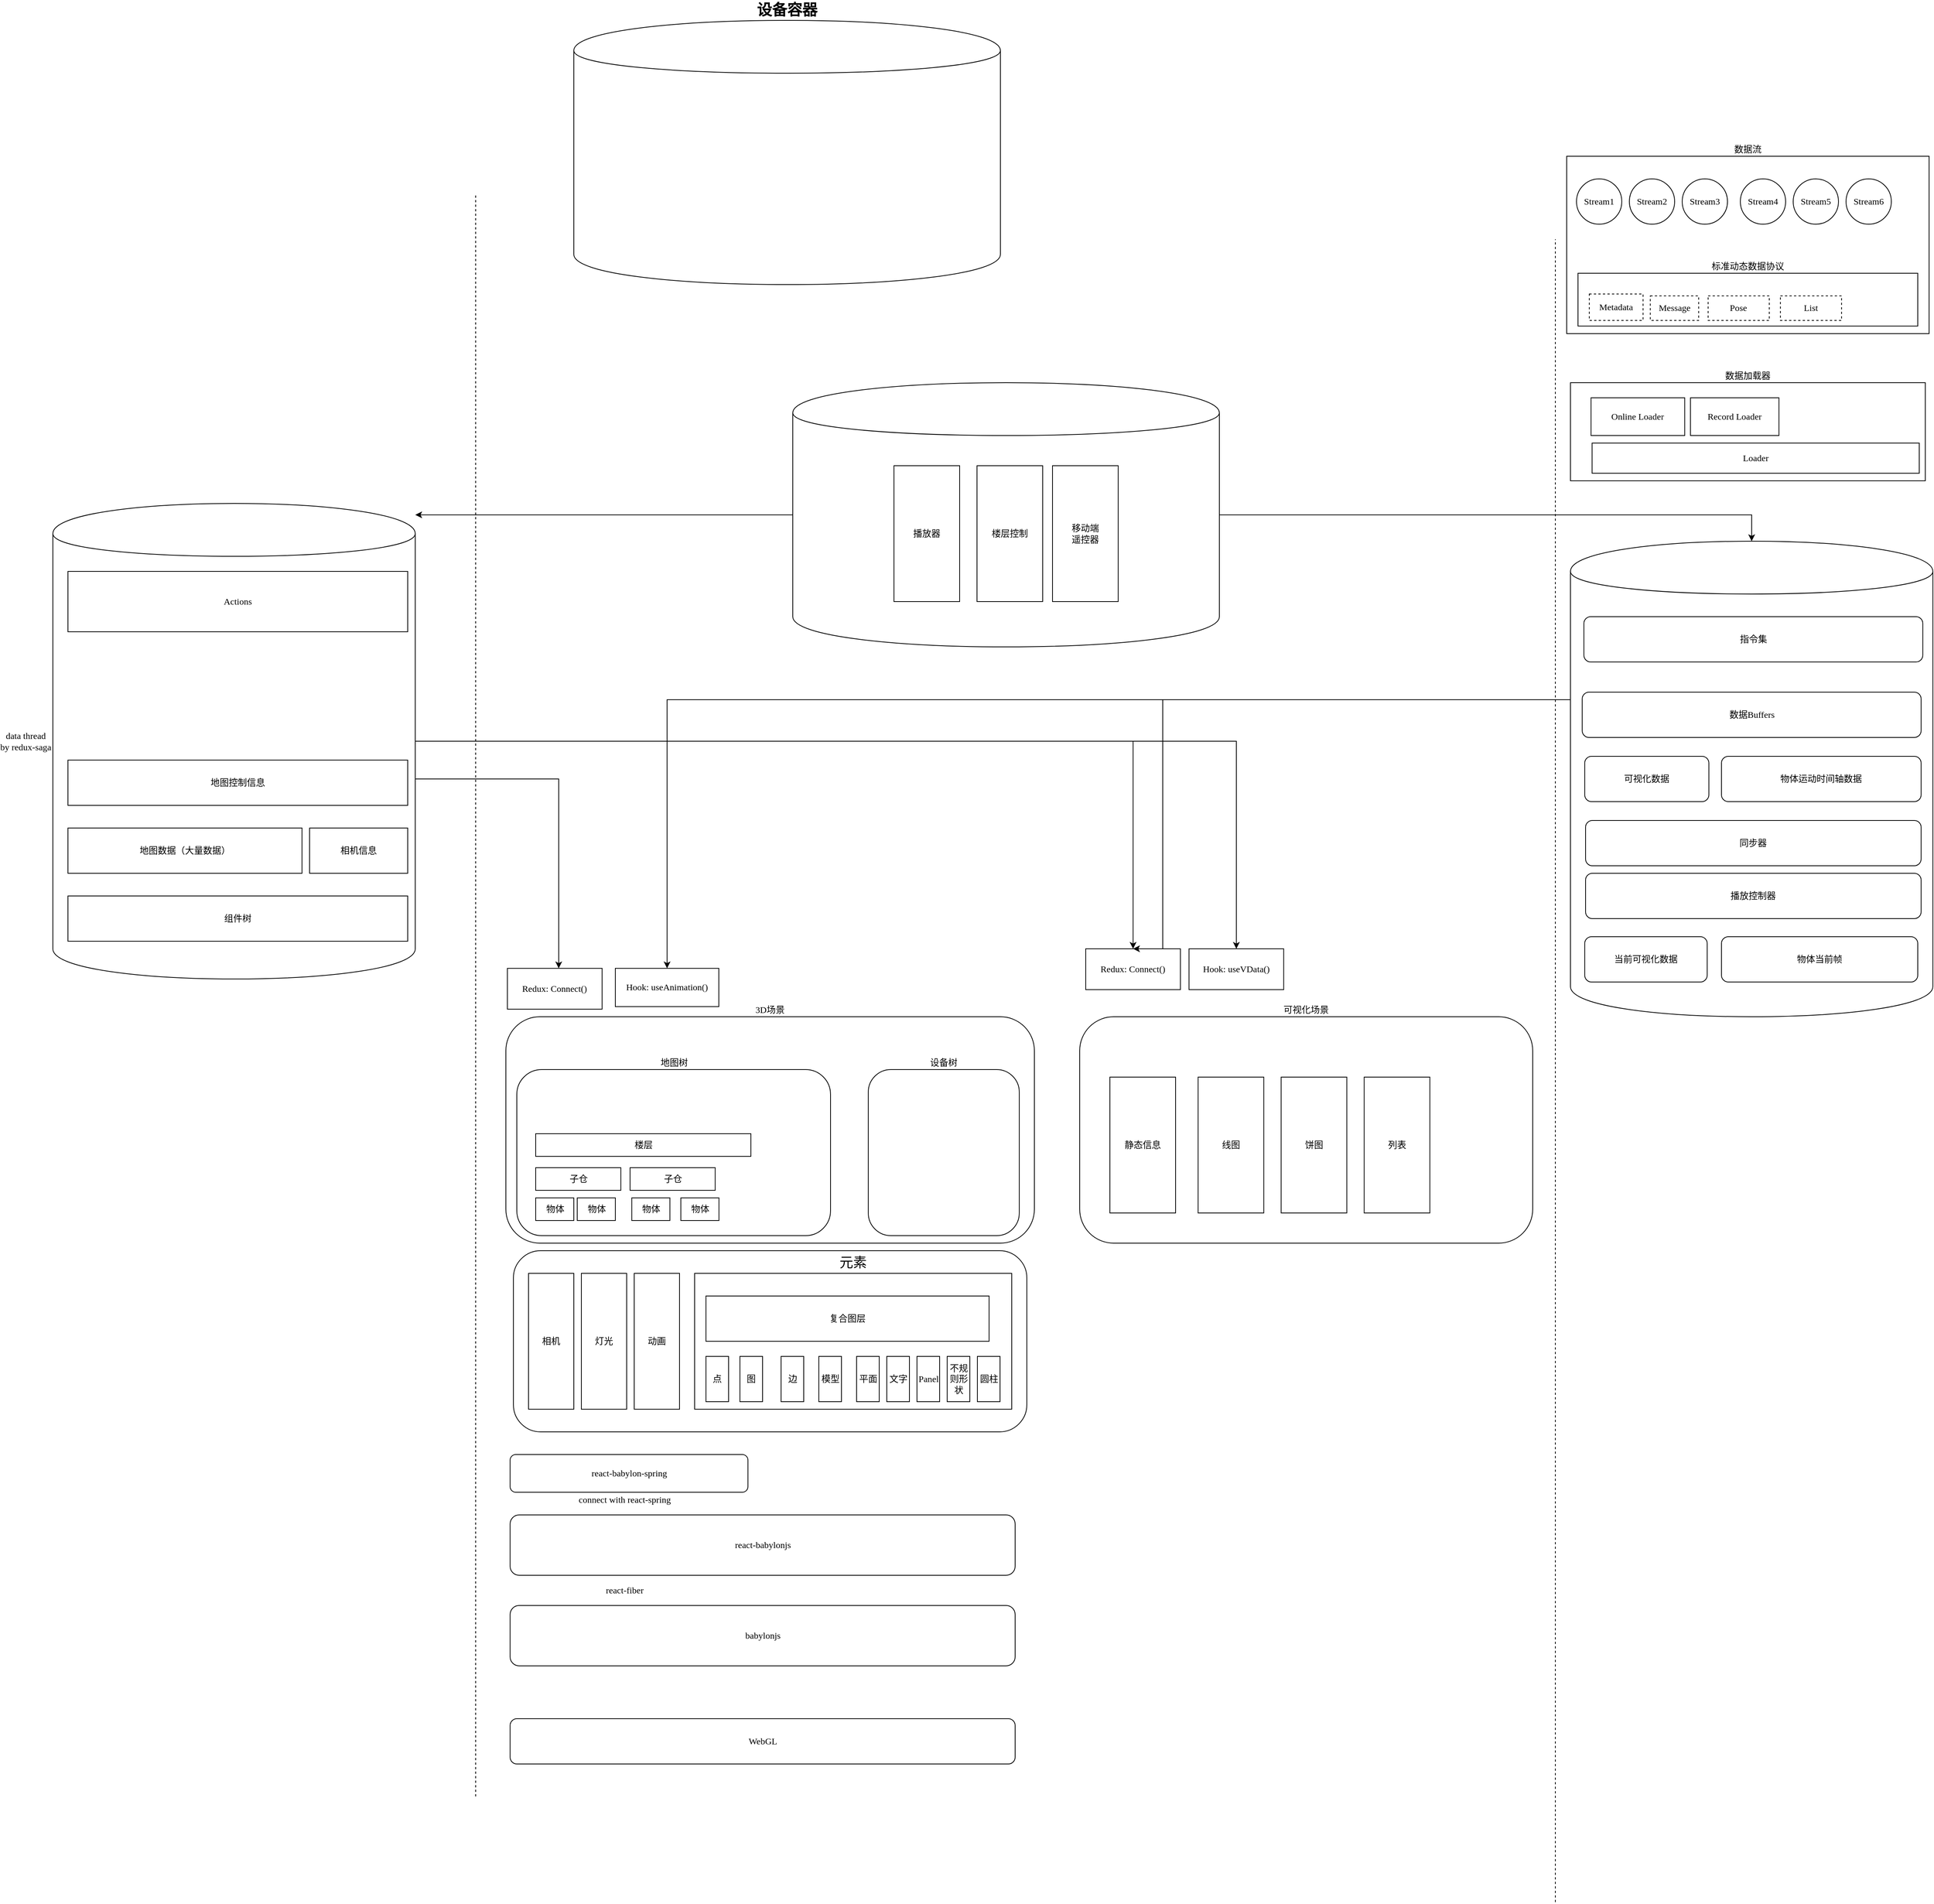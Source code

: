 <mxfile version="12.9.4" type="github">
  <diagram id="kbm905aHLV5Dr9nUJAch" name="Page-1">
    <mxGraphModel dx="4403" dy="2666" grid="1" gridSize="10" guides="1" tooltips="1" connect="1" arrows="1" fold="1" page="1" pageScale="1" pageWidth="827" pageHeight="1169" math="0" shadow="0">
      <root>
        <mxCell id="0" />
        <mxCell id="1" parent="0" />
        <mxCell id="G_mRowMAx6_Zk3fWA19y-172" value="可视化场景" style="rounded=1;whiteSpace=wrap;html=1;labelPosition=center;verticalLabelPosition=top;align=center;verticalAlign=bottom;fontFamily=Verdana;" parent="1" vertex="1">
          <mxGeometry x="340" y="270" width="600" height="300" as="geometry" />
        </mxCell>
        <mxCell id="G_mRowMAx6_Zk3fWA19y-164" value="3D场景" style="rounded=1;whiteSpace=wrap;html=1;labelPosition=center;verticalLabelPosition=top;align=center;verticalAlign=bottom;fontFamily=Verdana;" parent="1" vertex="1">
          <mxGeometry x="-420" y="270" width="700" height="300" as="geometry" />
        </mxCell>
        <mxCell id="G_mRowMAx6_Zk3fWA19y-107" value="地图树" style="rounded=1;whiteSpace=wrap;html=1;labelPosition=center;verticalLabelPosition=top;align=center;verticalAlign=bottom;fontFamily=Verdana;" parent="1" vertex="1">
          <mxGeometry x="-405.5" y="340" width="415.5" height="220" as="geometry" />
        </mxCell>
        <mxCell id="UeCTLoyQdsgvgEPBuvyG-19" value="" style="group;fontFamily=Verdana;" parent="1" vertex="1" connectable="0">
          <mxGeometry x="-490" y="510" width="760" height="310" as="geometry" />
        </mxCell>
        <mxCell id="Kp7RcIrqSu2gTxTqtwUE-7" value="" style="rounded=1;whiteSpace=wrap;html=1;fontFamily=Verdana;" parent="UeCTLoyQdsgvgEPBuvyG-19" vertex="1">
          <mxGeometry x="80" y="70" width="680" height="240" as="geometry" />
        </mxCell>
        <mxCell id="Kp7RcIrqSu2gTxTqtwUE-17" value="相机" style="rounded=0;whiteSpace=wrap;html=1;fontSize=12;fontFamily=Verdana;" parent="UeCTLoyQdsgvgEPBuvyG-19" vertex="1">
          <mxGeometry x="100" y="100" width="60" height="180" as="geometry" />
        </mxCell>
        <mxCell id="Kp7RcIrqSu2gTxTqtwUE-18" value="灯光" style="rounded=0;whiteSpace=wrap;html=1;fontSize=12;fontFamily=Verdana;" parent="UeCTLoyQdsgvgEPBuvyG-19" vertex="1">
          <mxGeometry x="170" y="100" width="60" height="180" as="geometry" />
        </mxCell>
        <mxCell id="Kp7RcIrqSu2gTxTqtwUE-21" value="元素" style="rounded=0;whiteSpace=wrap;html=1;fontSize=18;labelPosition=center;verticalLabelPosition=top;align=center;verticalAlign=bottom;fontFamily=Verdana;" parent="UeCTLoyQdsgvgEPBuvyG-19" vertex="1">
          <mxGeometry x="320" y="100" width="420" height="180" as="geometry" />
        </mxCell>
        <mxCell id="Kp7RcIrqSu2gTxTqtwUE-28" value="图" style="rounded=0;whiteSpace=wrap;html=1;fontSize=12;fontFamily=Verdana;" parent="UeCTLoyQdsgvgEPBuvyG-19" vertex="1">
          <mxGeometry x="380" y="210" width="30" height="60" as="geometry" />
        </mxCell>
        <mxCell id="Kp7RcIrqSu2gTxTqtwUE-29" value="边" style="rounded=0;whiteSpace=wrap;html=1;fontSize=12;fontFamily=Verdana;" parent="UeCTLoyQdsgvgEPBuvyG-19" vertex="1">
          <mxGeometry x="434.5" y="210" width="30" height="60" as="geometry" />
        </mxCell>
        <mxCell id="Kp7RcIrqSu2gTxTqtwUE-32" value="模型" style="rounded=0;whiteSpace=wrap;html=1;fontSize=12;fontFamily=Verdana;" parent="UeCTLoyQdsgvgEPBuvyG-19" vertex="1">
          <mxGeometry x="484.5" y="210" width="30" height="60" as="geometry" />
        </mxCell>
        <mxCell id="Kp7RcIrqSu2gTxTqtwUE-37" value="点" style="rounded=0;whiteSpace=wrap;html=1;fontSize=12;fontFamily=Verdana;" parent="UeCTLoyQdsgvgEPBuvyG-19" vertex="1">
          <mxGeometry x="335" y="210" width="30" height="60" as="geometry" />
        </mxCell>
        <mxCell id="Kp7RcIrqSu2gTxTqtwUE-111" value="动画" style="rounded=0;whiteSpace=wrap;html=1;fontSize=12;fontFamily=Verdana;" parent="UeCTLoyQdsgvgEPBuvyG-19" vertex="1">
          <mxGeometry x="240" y="100" width="60" height="180" as="geometry" />
        </mxCell>
        <mxCell id="G_mRowMAx6_Zk3fWA19y-62" value="平面" style="rounded=0;whiteSpace=wrap;html=1;fontSize=12;fontFamily=Verdana;" parent="UeCTLoyQdsgvgEPBuvyG-19" vertex="1">
          <mxGeometry x="534.5" y="210" width="30" height="60" as="geometry" />
        </mxCell>
        <mxCell id="G_mRowMAx6_Zk3fWA19y-63" value="文字" style="rounded=0;whiteSpace=wrap;html=1;fontSize=12;fontFamily=Verdana;" parent="UeCTLoyQdsgvgEPBuvyG-19" vertex="1">
          <mxGeometry x="574.5" y="210" width="30" height="60" as="geometry" />
        </mxCell>
        <mxCell id="G_mRowMAx6_Zk3fWA19y-81" value="Panel" style="rounded=0;whiteSpace=wrap;html=1;fontSize=12;fontFamily=Verdana;" parent="UeCTLoyQdsgvgEPBuvyG-19" vertex="1">
          <mxGeometry x="614.5" y="210" width="30" height="60" as="geometry" />
        </mxCell>
        <mxCell id="G_mRowMAx6_Zk3fWA19y-82" value="不规则形状" style="rounded=0;whiteSpace=wrap;html=1;fontSize=12;fontFamily=Verdana;" parent="UeCTLoyQdsgvgEPBuvyG-19" vertex="1">
          <mxGeometry x="654.5" y="210" width="30" height="60" as="geometry" />
        </mxCell>
        <mxCell id="G_mRowMAx6_Zk3fWA19y-86" value="复合图层" style="rounded=0;whiteSpace=wrap;html=1;fontSize=12;fontFamily=Verdana;" parent="UeCTLoyQdsgvgEPBuvyG-19" vertex="1">
          <mxGeometry x="335" y="130" width="375" height="60" as="geometry" />
        </mxCell>
        <mxCell id="G_mRowMAx6_Zk3fWA19y-106" value="圆柱" style="rounded=0;whiteSpace=wrap;html=1;fontSize=12;fontFamily=Verdana;" parent="UeCTLoyQdsgvgEPBuvyG-19" vertex="1">
          <mxGeometry x="694.5" y="210" width="30" height="60" as="geometry" />
        </mxCell>
        <mxCell id="G_mRowMAx6_Zk3fWA19y-39" value="react-babylonjs" style="rounded=1;whiteSpace=wrap;html=1;fontFamily=Verdana;" parent="1" vertex="1">
          <mxGeometry x="-414.37" y="930" width="668.87" height="80" as="geometry" />
        </mxCell>
        <mxCell id="G_mRowMAx6_Zk3fWA19y-40" value="react-babylon-spring" style="rounded=1;whiteSpace=wrap;html=1;fontFamily=Verdana;" parent="1" vertex="1">
          <mxGeometry x="-414.37" y="850" width="315" height="50" as="geometry" />
        </mxCell>
        <mxCell id="G_mRowMAx6_Zk3fWA19y-41" value="babylonjs" style="rounded=1;whiteSpace=wrap;html=1;fontFamily=Verdana;" parent="1" vertex="1">
          <mxGeometry x="-414.37" y="1050" width="668.87" height="80" as="geometry" />
        </mxCell>
        <mxCell id="G_mRowMAx6_Zk3fWA19y-43" value="WebGL" style="rounded=1;whiteSpace=wrap;html=1;fontFamily=Verdana;" parent="1" vertex="1">
          <mxGeometry x="-414.37" y="1200" width="668.87" height="60" as="geometry" />
        </mxCell>
        <mxCell id="G_mRowMAx6_Zk3fWA19y-64" value="react-fiber" style="text;html=1;align=center;verticalAlign=middle;resizable=0;points=[];autosize=1;fontFamily=Verdana;" parent="1" vertex="1">
          <mxGeometry x="-303.25" y="1020" width="80" height="20" as="geometry" />
        </mxCell>
        <mxCell id="G_mRowMAx6_Zk3fWA19y-85" value="connect with react-spring" style="text;html=1;align=center;verticalAlign=middle;resizable=0;points=[];autosize=1;fontFamily=Verdana;" parent="1" vertex="1">
          <mxGeometry x="-348.25" y="900" width="170" height="20" as="geometry" />
        </mxCell>
        <mxCell id="Kp7RcIrqSu2gTxTqtwUE-27" value="楼层" style="rounded=0;whiteSpace=wrap;html=1;fontSize=12;fontFamily=Verdana;" parent="1" vertex="1">
          <mxGeometry x="-380.5" y="425" width="285" height="30" as="geometry" />
        </mxCell>
        <mxCell id="Kp7RcIrqSu2gTxTqtwUE-30" value="子仓" style="rounded=0;whiteSpace=wrap;html=1;fontSize=12;fontFamily=Verdana;" parent="1" vertex="1">
          <mxGeometry x="-380.5" y="470" width="112.75" height="30" as="geometry" />
        </mxCell>
        <mxCell id="G_mRowMAx6_Zk3fWA19y-111" value="设备树" style="rounded=1;whiteSpace=wrap;html=1;labelPosition=center;verticalLabelPosition=top;align=center;verticalAlign=bottom;fontFamily=Verdana;" parent="1" vertex="1">
          <mxGeometry x="60" y="340" width="200" height="220" as="geometry" />
        </mxCell>
        <mxCell id="G_mRowMAx6_Zk3fWA19y-113" value="子仓" style="rounded=0;whiteSpace=wrap;html=1;fontSize=12;fontFamily=Verdana;" parent="1" vertex="1">
          <mxGeometry x="-255.5" y="470" width="112.75" height="30" as="geometry" />
        </mxCell>
        <mxCell id="G_mRowMAx6_Zk3fWA19y-140" value="物体" style="rounded=0;whiteSpace=wrap;html=1;fontSize=12;fontFamily=Verdana;" parent="1" vertex="1">
          <mxGeometry x="-380.5" y="510" width="50.5" height="30" as="geometry" />
        </mxCell>
        <mxCell id="G_mRowMAx6_Zk3fWA19y-141" value="物体" style="rounded=0;whiteSpace=wrap;html=1;fontSize=12;fontFamily=Verdana;" parent="1" vertex="1">
          <mxGeometry x="-325.5" y="510" width="50.5" height="30" as="geometry" />
        </mxCell>
        <mxCell id="G_mRowMAx6_Zk3fWA19y-142" value="物体" style="rounded=0;whiteSpace=wrap;html=1;fontSize=12;fontFamily=Verdana;" parent="1" vertex="1">
          <mxGeometry x="-253.25" y="510" width="50.5" height="30" as="geometry" />
        </mxCell>
        <mxCell id="G_mRowMAx6_Zk3fWA19y-144" value="物体" style="rounded=0;whiteSpace=wrap;html=1;fontSize=12;fontFamily=Verdana;" parent="1" vertex="1">
          <mxGeometry x="-188.25" y="510" width="50.5" height="30" as="geometry" />
        </mxCell>
        <mxCell id="G_mRowMAx6_Zk3fWA19y-153" value="" style="group;fontFamily=Verdana;" parent="1" vertex="1" connectable="0">
          <mxGeometry x="-1020" y="-410" width="480" height="630" as="geometry" />
        </mxCell>
        <mxCell id="G_mRowMAx6_Zk3fWA19y-114" value="&lt;div style=&quot;text-align: center&quot;&gt;&lt;span&gt;data thread&lt;/span&gt;&lt;/div&gt;&lt;div style=&quot;text-align: center&quot;&gt;&lt;span&gt;by redux-saga&lt;/span&gt;&lt;/div&gt;" style="shape=cylinder;whiteSpace=wrap;html=1;boundedLbl=1;backgroundOutline=1;labelPosition=left;verticalLabelPosition=middle;align=right;verticalAlign=middle;fontFamily=Verdana;" parent="G_mRowMAx6_Zk3fWA19y-153" vertex="1">
          <mxGeometry width="480" height="630" as="geometry" />
        </mxCell>
        <mxCell id="G_mRowMAx6_Zk3fWA19y-110" value="地图数据（大量数据）" style="rounded=0;whiteSpace=wrap;html=1;fontSize=12;fontFamily=Verdana;" parent="G_mRowMAx6_Zk3fWA19y-153" vertex="1">
          <mxGeometry x="20" y="430" width="310" height="60" as="geometry" />
        </mxCell>
        <mxCell id="G_mRowMAx6_Zk3fWA19y-117" value="组件树" style="rounded=0;whiteSpace=wrap;html=1;fontSize=12;fontFamily=Verdana;" parent="G_mRowMAx6_Zk3fWA19y-153" vertex="1">
          <mxGeometry x="20" y="520" width="450" height="60" as="geometry" />
        </mxCell>
        <mxCell id="G_mRowMAx6_Zk3fWA19y-119" value="Actions" style="rounded=0;whiteSpace=wrap;html=1;fontFamily=Verdana;" parent="G_mRowMAx6_Zk3fWA19y-153" vertex="1">
          <mxGeometry x="20" y="90" width="450" height="80" as="geometry" />
        </mxCell>
        <mxCell id="G_mRowMAx6_Zk3fWA19y-120" value="相机信息" style="rounded=0;whiteSpace=wrap;html=1;fontSize=12;fontFamily=Verdana;" parent="G_mRowMAx6_Zk3fWA19y-153" vertex="1">
          <mxGeometry x="340" y="430" width="130" height="60" as="geometry" />
        </mxCell>
        <mxCell id="G_mRowMAx6_Zk3fWA19y-121" value="地图控制信息" style="rounded=0;whiteSpace=wrap;html=1;fontSize=12;fontFamily=Verdana;" parent="G_mRowMAx6_Zk3fWA19y-153" vertex="1">
          <mxGeometry x="20" y="340" width="450" height="60" as="geometry" />
        </mxCell>
        <mxCell id="G_mRowMAx6_Zk3fWA19y-154" value="" style="group;labelPosition=right;verticalLabelPosition=middle;align=left;verticalAlign=middle;fontFamily=Verdana;" parent="1" vertex="1" connectable="0">
          <mxGeometry x="990" y="-360" width="480" height="630" as="geometry" />
        </mxCell>
        <mxCell id="G_mRowMAx6_Zk3fWA19y-127" value="&lt;div style=&quot;text-align: center&quot;&gt;&lt;br&gt;&lt;/div&gt;" style="shape=cylinder;whiteSpace=wrap;html=1;boundedLbl=1;backgroundOutline=1;labelPosition=left;verticalLabelPosition=middle;align=right;verticalAlign=middle;fontFamily=Verdana;" parent="G_mRowMAx6_Zk3fWA19y-154" vertex="1">
          <mxGeometry width="480" height="630" as="geometry" />
        </mxCell>
        <mxCell id="G_mRowMAx6_Zk3fWA19y-129" value="数据Buffers" style="rounded=1;whiteSpace=wrap;html=1;fontFamily=Verdana;" parent="G_mRowMAx6_Zk3fWA19y-154" vertex="1">
          <mxGeometry x="15.57" y="200" width="448.87" height="60" as="geometry" />
        </mxCell>
        <mxCell id="G_mRowMAx6_Zk3fWA19y-131" value="物体运动时间轴数据" style="rounded=1;whiteSpace=wrap;html=1;fontFamily=Verdana;" parent="G_mRowMAx6_Zk3fWA19y-154" vertex="1">
          <mxGeometry x="200" y="285" width="264.44" height="60" as="geometry" />
        </mxCell>
        <mxCell id="G_mRowMAx6_Zk3fWA19y-132" value="可视化数据" style="rounded=1;whiteSpace=wrap;html=1;fontFamily=Verdana;" parent="G_mRowMAx6_Zk3fWA19y-154" vertex="1">
          <mxGeometry x="18.9" y="285" width="164.43" height="60" as="geometry" />
        </mxCell>
        <mxCell id="G_mRowMAx6_Zk3fWA19y-135" value="播放控制器" style="rounded=1;whiteSpace=wrap;html=1;fontFamily=Verdana;" parent="G_mRowMAx6_Zk3fWA19y-154" vertex="1">
          <mxGeometry x="20.01" y="440" width="444.43" height="60" as="geometry" />
        </mxCell>
        <mxCell id="G_mRowMAx6_Zk3fWA19y-136" value="当前可视化数据" style="rounded=1;whiteSpace=wrap;html=1;fontFamily=Verdana;" parent="G_mRowMAx6_Zk3fWA19y-154" vertex="1">
          <mxGeometry x="18.9" y="524" width="162.21" height="60" as="geometry" />
        </mxCell>
        <mxCell id="G_mRowMAx6_Zk3fWA19y-137" value="物体当前帧" style="rounded=1;whiteSpace=wrap;html=1;fontFamily=Verdana;" parent="G_mRowMAx6_Zk3fWA19y-154" vertex="1">
          <mxGeometry x="200" y="524" width="260" height="60" as="geometry" />
        </mxCell>
        <mxCell id="G_mRowMAx6_Zk3fWA19y-138" value="指令集" style="rounded=1;whiteSpace=wrap;html=1;fontFamily=Verdana;" parent="G_mRowMAx6_Zk3fWA19y-154" vertex="1">
          <mxGeometry x="17.79" y="100" width="448.87" height="60" as="geometry" />
        </mxCell>
        <mxCell id="OYR4AbBBOLj8Olsny7-R-40" value="同步器" style="rounded=1;whiteSpace=wrap;html=1;fontFamily=Verdana;" parent="G_mRowMAx6_Zk3fWA19y-154" vertex="1">
          <mxGeometry x="20.01" y="370" width="444.43" height="60" as="geometry" />
        </mxCell>
        <mxCell id="G_mRowMAx6_Zk3fWA19y-173" value="静态信息" style="rounded=0;whiteSpace=wrap;html=1;fontFamily=Verdana;" parent="1" vertex="1">
          <mxGeometry x="380" y="350" width="87" height="180" as="geometry" />
        </mxCell>
        <mxCell id="G_mRowMAx6_Zk3fWA19y-176" value="线图" style="rounded=0;whiteSpace=wrap;html=1;fontFamily=Verdana;" parent="1" vertex="1">
          <mxGeometry x="496.8" y="350" width="87" height="180" as="geometry" />
        </mxCell>
        <mxCell id="G_mRowMAx6_Zk3fWA19y-179" value="Hook: useVData()" style="rounded=0;whiteSpace=wrap;html=1;fontFamily=Verdana;" parent="1" vertex="1">
          <mxGeometry x="484.792" y="180.004" width="125.408" height="54.118" as="geometry" />
        </mxCell>
        <mxCell id="G_mRowMAx6_Zk3fWA19y-183" value="Hook: useAnimation()" style="rounded=0;whiteSpace=wrap;html=1;fontFamily=Verdana;" parent="1" vertex="1">
          <mxGeometry x="-275.005" y="205.886" width="137.062" height="50.735" as="geometry" />
        </mxCell>
        <mxCell id="G_mRowMAx6_Zk3fWA19y-184" value="Redux: Connect()" style="rounded=0;whiteSpace=wrap;html=1;fontFamily=Verdana;" parent="1" vertex="1">
          <mxGeometry x="348.002" y="180.004" width="125.408" height="54.118" as="geometry" />
        </mxCell>
        <mxCell id="G_mRowMAx6_Zk3fWA19y-185" value="Redux: Connect()" style="rounded=0;whiteSpace=wrap;html=1;fontFamily=Verdana;" parent="1" vertex="1">
          <mxGeometry x="-417.958" y="205.884" width="125.408" height="54.118" as="geometry" />
        </mxCell>
        <mxCell id="OYR4AbBBOLj8Olsny7-R-13" value="" style="group;fontFamily=Verdana;" parent="1" vertex="1" connectable="0">
          <mxGeometry x="985" y="-870" width="480" height="235" as="geometry" />
        </mxCell>
        <mxCell id="G_mRowMAx6_Zk3fWA19y-187" value="数据流" style="rounded=0;whiteSpace=wrap;html=1;fillColor=#ffffff;fontSize=12;labelPosition=center;verticalLabelPosition=top;align=center;verticalAlign=bottom;fontFamily=Verdana;" parent="OYR4AbBBOLj8Olsny7-R-13" vertex="1">
          <mxGeometry width="480" height="235" as="geometry" />
        </mxCell>
        <mxCell id="G_mRowMAx6_Zk3fWA19y-188" value="Stream1" style="ellipse;whiteSpace=wrap;html=1;aspect=fixed;fontFamily=Verdana;" parent="OYR4AbBBOLj8Olsny7-R-13" vertex="1">
          <mxGeometry x="13" y="30" width="60" height="60" as="geometry" />
        </mxCell>
        <mxCell id="G_mRowMAx6_Zk3fWA19y-189" value="Stream2" style="ellipse;whiteSpace=wrap;html=1;aspect=fixed;fontFamily=Verdana;" parent="OYR4AbBBOLj8Olsny7-R-13" vertex="1">
          <mxGeometry x="83" y="30" width="60" height="60" as="geometry" />
        </mxCell>
        <mxCell id="G_mRowMAx6_Zk3fWA19y-190" value="Stream3" style="ellipse;whiteSpace=wrap;html=1;aspect=fixed;fontFamily=Verdana;" parent="OYR4AbBBOLj8Olsny7-R-13" vertex="1">
          <mxGeometry x="153" y="30" width="60" height="60" as="geometry" />
        </mxCell>
        <mxCell id="OYR4AbBBOLj8Olsny7-R-1" value="" style="group;fontFamily=Verdana;" parent="OYR4AbBBOLj8Olsny7-R-13" vertex="1" connectable="0">
          <mxGeometry x="15" y="115" width="450" height="120" as="geometry" />
        </mxCell>
        <mxCell id="UeCTLoyQdsgvgEPBuvyG-13" value="" style="group;fontFamily=Verdana;" parent="OYR4AbBBOLj8Olsny7-R-1" vertex="1" connectable="0">
          <mxGeometry y="10" width="450" height="110" as="geometry" />
        </mxCell>
        <mxCell id="UeCTLoyQdsgvgEPBuvyG-3" value="标准动态数据协议" style="rounded=0;whiteSpace=wrap;html=1;fillColor=#ffffff;fontSize=12;labelPosition=center;verticalLabelPosition=top;align=center;verticalAlign=bottom;fontFamily=Verdana;" parent="UeCTLoyQdsgvgEPBuvyG-13" vertex="1">
          <mxGeometry y="30" width="450" height="70" as="geometry" />
        </mxCell>
        <mxCell id="Kp7RcIrqSu2gTxTqtwUE-86" value="Metadata" style="rounded=0;whiteSpace=wrap;html=1;fillColor=#ffffff;fontSize=12;dashed=1;fontFamily=Verdana;" parent="UeCTLoyQdsgvgEPBuvyG-13" vertex="1">
          <mxGeometry x="14.955" y="57.5" width="71.215" height="35" as="geometry" />
        </mxCell>
        <mxCell id="Kp7RcIrqSu2gTxTqtwUE-87" value="Message" style="rounded=0;whiteSpace=wrap;html=1;dashed=1;fillColor=#ffffff;fontSize=12;labelPosition=center;verticalLabelPosition=middle;align=center;verticalAlign=middle;fontFamily=Verdana;" parent="UeCTLoyQdsgvgEPBuvyG-13" vertex="1">
          <mxGeometry x="95.745" y="60" width="64.053" height="32.5" as="geometry" />
        </mxCell>
        <mxCell id="OYR4AbBBOLj8Olsny7-R-2" value="Pose" style="rounded=0;whiteSpace=wrap;html=1;dashed=1;fillColor=#ffffff;fontSize=12;labelPosition=center;verticalLabelPosition=middle;align=center;verticalAlign=middle;fontFamily=Verdana;" parent="UeCTLoyQdsgvgEPBuvyG-13" vertex="1">
          <mxGeometry x="172.336" y="60" width="81" height="32.5" as="geometry" />
        </mxCell>
        <mxCell id="OYR4AbBBOLj8Olsny7-R-9" value="List" style="rounded=0;whiteSpace=wrap;html=1;dashed=1;fillColor=#ffffff;fontSize=12;labelPosition=center;verticalLabelPosition=middle;align=center;verticalAlign=middle;fontFamily=Verdana;" parent="UeCTLoyQdsgvgEPBuvyG-13" vertex="1">
          <mxGeometry x="268.081" y="60" width="81" height="32.5" as="geometry" />
        </mxCell>
        <mxCell id="OYR4AbBBOLj8Olsny7-R-10" value="Stream4" style="ellipse;whiteSpace=wrap;html=1;aspect=fixed;fontFamily=Verdana;" parent="OYR4AbBBOLj8Olsny7-R-13" vertex="1">
          <mxGeometry x="230" y="30" width="60" height="60" as="geometry" />
        </mxCell>
        <mxCell id="OYR4AbBBOLj8Olsny7-R-11" value="Stream5" style="ellipse;whiteSpace=wrap;html=1;aspect=fixed;fontFamily=Verdana;" parent="OYR4AbBBOLj8Olsny7-R-13" vertex="1">
          <mxGeometry x="300" y="30" width="60" height="60" as="geometry" />
        </mxCell>
        <mxCell id="OYR4AbBBOLj8Olsny7-R-12" value="Stream6" style="ellipse;whiteSpace=wrap;html=1;aspect=fixed;fontFamily=Verdana;" parent="OYR4AbBBOLj8Olsny7-R-13" vertex="1">
          <mxGeometry x="370" y="30" width="60" height="60" as="geometry" />
        </mxCell>
        <mxCell id="OYR4AbBBOLj8Olsny7-R-14" value="" style="group;fontFamily=Verdana;" parent="1" vertex="1" connectable="0">
          <mxGeometry x="990" y="-570" width="470" height="130" as="geometry" />
        </mxCell>
        <mxCell id="OYR4AbBBOLj8Olsny7-R-15" value="数据加载器" style="rounded=0;whiteSpace=wrap;html=1;fillColor=#ffffff;fontSize=12;labelPosition=center;verticalLabelPosition=top;align=center;verticalAlign=bottom;fontFamily=Verdana;" parent="OYR4AbBBOLj8Olsny7-R-14" vertex="1">
          <mxGeometry width="470.0" height="130" as="geometry" />
        </mxCell>
        <mxCell id="OYR4AbBBOLj8Olsny7-R-16" value="Online Loader" style="rounded=0;whiteSpace=wrap;html=1;fillColor=#ffffff;fontSize=12;fontFamily=Verdana;" parent="OYR4AbBBOLj8Olsny7-R-14" vertex="1">
          <mxGeometry x="27.226" y="20" width="124.091" height="50" as="geometry" />
        </mxCell>
        <mxCell id="OYR4AbBBOLj8Olsny7-R-17" value="Record Loader" style="rounded=0;whiteSpace=wrap;html=1;fillColor=#ffffff;fontSize=12;fontFamily=Verdana;" parent="OYR4AbBBOLj8Olsny7-R-14" vertex="1">
          <mxGeometry x="158.917" y="20" width="117.213" height="50" as="geometry" />
        </mxCell>
        <mxCell id="OYR4AbBBOLj8Olsny7-R-18" value="Loader" style="rounded=0;whiteSpace=wrap;html=1;fillColor=#ffffff;fontSize=12;fontFamily=Verdana;" parent="OYR4AbBBOLj8Olsny7-R-14" vertex="1">
          <mxGeometry x="28.659" y="80" width="433.317" height="40" as="geometry" />
        </mxCell>
        <mxCell id="OYR4AbBBOLj8Olsny7-R-44" value="列表" style="rounded=0;whiteSpace=wrap;html=1;fontFamily=Verdana;" parent="1" vertex="1">
          <mxGeometry x="716.8" y="350" width="87" height="180" as="geometry" />
        </mxCell>
        <mxCell id="OYR4AbBBOLj8Olsny7-R-48" value="饼图" style="rounded=0;whiteSpace=wrap;html=1;fontFamily=Verdana;" parent="1" vertex="1">
          <mxGeometry x="606.8" y="350" width="87" height="180" as="geometry" />
        </mxCell>
        <mxCell id="OYR4AbBBOLj8Olsny7-R-61" style="edgeStyle=orthogonalEdgeStyle;rounded=0;orthogonalLoop=1;jettySize=auto;html=1;fontFamily=Verdana;" parent="1" target="G_mRowMAx6_Zk3fWA19y-114" edge="1">
          <mxGeometry relative="1" as="geometry">
            <Array as="points">
              <mxPoint x="-750" y="-395" />
            </Array>
            <mxPoint x="-40" y="-394.933" as="sourcePoint" />
          </mxGeometry>
        </mxCell>
        <mxCell id="OYR4AbBBOLj8Olsny7-R-62" style="edgeStyle=orthogonalEdgeStyle;rounded=0;orthogonalLoop=1;jettySize=auto;html=1;fontFamily=Verdana;" parent="1" target="G_mRowMAx6_Zk3fWA19y-127" edge="1">
          <mxGeometry relative="1" as="geometry">
            <Array as="points">
              <mxPoint x="1230" y="-395" />
            </Array>
            <mxPoint x="525" y="-394.933" as="sourcePoint" />
          </mxGeometry>
        </mxCell>
        <mxCell id="OYR4AbBBOLj8Olsny7-R-67" value="" style="endArrow=none;dashed=1;html=1;fontFamily=Verdana;" parent="1" edge="1">
          <mxGeometry width="50" height="50" relative="1" as="geometry">
            <mxPoint x="-460" y="1303" as="sourcePoint" />
            <mxPoint x="-460" y="-820" as="targetPoint" />
          </mxGeometry>
        </mxCell>
        <mxCell id="OYR4AbBBOLj8Olsny7-R-68" value="" style="endArrow=none;dashed=1;html=1;fontFamily=Verdana;" parent="1" edge="1">
          <mxGeometry width="50" height="50" relative="1" as="geometry">
            <mxPoint x="970" y="1443.0" as="sourcePoint" />
            <mxPoint x="970" y="-760" as="targetPoint" />
          </mxGeometry>
        </mxCell>
        <mxCell id="OYR4AbBBOLj8Olsny7-R-69" style="edgeStyle=orthogonalEdgeStyle;rounded=0;orthogonalLoop=1;jettySize=auto;html=1;fontFamily=Verdana;" parent="1" source="G_mRowMAx6_Zk3fWA19y-114" target="G_mRowMAx6_Zk3fWA19y-185" edge="1">
          <mxGeometry relative="1" as="geometry">
            <Array as="points">
              <mxPoint x="-350" y="-45" />
            </Array>
          </mxGeometry>
        </mxCell>
        <mxCell id="OYR4AbBBOLj8Olsny7-R-71" style="edgeStyle=orthogonalEdgeStyle;rounded=0;orthogonalLoop=1;jettySize=auto;html=1;entryX=0.5;entryY=0;entryDx=0;entryDy=0;fontFamily=Verdana;" parent="1" source="G_mRowMAx6_Zk3fWA19y-114" target="G_mRowMAx6_Zk3fWA19y-184" edge="1">
          <mxGeometry relative="1" as="geometry" />
        </mxCell>
        <mxCell id="OYR4AbBBOLj8Olsny7-R-72" style="edgeStyle=orthogonalEdgeStyle;rounded=0;orthogonalLoop=1;jettySize=auto;html=1;entryX=0.5;entryY=0;entryDx=0;entryDy=0;fontFamily=Verdana;" parent="1" source="G_mRowMAx6_Zk3fWA19y-114" target="G_mRowMAx6_Zk3fWA19y-179" edge="1">
          <mxGeometry relative="1" as="geometry" />
        </mxCell>
        <mxCell id="OYR4AbBBOLj8Olsny7-R-78" style="edgeStyle=orthogonalEdgeStyle;rounded=0;orthogonalLoop=1;jettySize=auto;html=1;entryX=0.5;entryY=0;entryDx=0;entryDy=0;fontFamily=Verdana;" parent="1" source="G_mRowMAx6_Zk3fWA19y-127" target="G_mRowMAx6_Zk3fWA19y-183" edge="1">
          <mxGeometry relative="1" as="geometry">
            <Array as="points">
              <mxPoint x="-206" y="-150" />
            </Array>
          </mxGeometry>
        </mxCell>
        <mxCell id="OYR4AbBBOLj8Olsny7-R-79" style="edgeStyle=orthogonalEdgeStyle;rounded=0;orthogonalLoop=1;jettySize=auto;html=1;entryX=0.5;entryY=0;entryDx=0;entryDy=0;fontFamily=Verdana;" parent="1" source="G_mRowMAx6_Zk3fWA19y-127" target="G_mRowMAx6_Zk3fWA19y-184" edge="1">
          <mxGeometry relative="1" as="geometry">
            <Array as="points">
              <mxPoint x="450" y="-150" />
              <mxPoint x="450" y="180" />
            </Array>
          </mxGeometry>
        </mxCell>
        <mxCell id="esOJimNZTuqzEGKTnxW6-3" value="" style="shape=cylinder;whiteSpace=wrap;html=1;boundedLbl=1;backgroundOutline=1;fontFamily=Verdana;" vertex="1" parent="1">
          <mxGeometry x="-40.0" y="-570" width="565" height="350" as="geometry" />
        </mxCell>
        <mxCell id="esOJimNZTuqzEGKTnxW6-6" value="播放器" style="rounded=0;whiteSpace=wrap;html=1;fontFamily=Verdana;" vertex="1" parent="1">
          <mxGeometry x="94.0" y="-460" width="87" height="180" as="geometry" />
        </mxCell>
        <mxCell id="esOJimNZTuqzEGKTnxW6-7" value="楼层控制" style="rounded=0;whiteSpace=wrap;html=1;fontFamily=Verdana;" vertex="1" parent="1">
          <mxGeometry x="204.0" y="-460" width="87" height="180" as="geometry" />
        </mxCell>
        <mxCell id="esOJimNZTuqzEGKTnxW6-8" value="移动端&lt;br&gt;遥控器" style="rounded=0;whiteSpace=wrap;html=1;fontFamily=Verdana;" vertex="1" parent="1">
          <mxGeometry x="304.0" y="-460" width="87" height="180" as="geometry" />
        </mxCell>
        <mxCell id="esOJimNZTuqzEGKTnxW6-9" value="&lt;font style=&quot;font-size: 20px&quot;&gt;&lt;b&gt;设备容器&lt;/b&gt;&lt;/font&gt;" style="shape=cylinder;whiteSpace=wrap;html=1;boundedLbl=1;backgroundOutline=1;labelPosition=center;verticalLabelPosition=top;align=center;verticalAlign=bottom;fontFamily=Verdana;" vertex="1" parent="1">
          <mxGeometry x="-330" y="-1050" width="565" height="350" as="geometry" />
        </mxCell>
      </root>
    </mxGraphModel>
  </diagram>
</mxfile>
